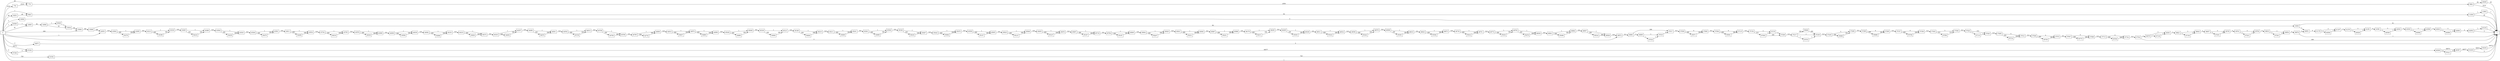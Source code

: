 digraph {
	graph [rankdir=LR]
	node [shape=rectangle]
	778 -> 779 [label=2519]
	779 -> 5982 [label=2559]
	5982 -> 1 [label=2519]
	5982 -> 25009 [label=40]
	5983 -> 11656 [label=50]
	11656 -> 1 [label=49]
	11656 -> 11963 [label=1]
	11963 -> 1 [label=1]
	14965 -> 14996 [label=82]
	14996 -> 15034 [label=81]
	14996 -> 63620 [label=1]
	15034 -> 15084 [label=82]
	15084 -> 15086 [label=391]
	15086 -> 15093 [label=82]
	15086 -> 42953 [label=309]
	15093 -> 1 [label=81]
	15093 -> 40851 [label=1]
	18251 -> 5983 [label=49]
	25009 -> 1 [label=40]
	30990 -> 1 [label=2]
	36971 -> 1 [label=2]
	36972 -> 36981 [label=313]
	36981 -> 36995 [label=4]
	36981 -> 37017 [label=309]
	36995 -> 37016 [label=3]
	36995 -> 47034 [label=1]
	37016 -> 37017 [label=4]
	37017 -> 37059 [label=313]
	37059 -> 37080 [label=4]
	37059 -> 55571 [label=309]
	37080 -> 37094 [label=313]
	37094 -> 37115 [label=4]
	37094 -> 55591 [label=309]
	37115 -> 37154 [label=313]
	37154 -> 37175 [label=3]
	37154 -> 47050 [label=310]
	37175 -> 37206 [label=4]
	37206 -> 37217 [label=313]
	37217 -> 37238 [label=3]
	37217 -> 47074 [label=1]
	37217 -> 55646 [label=309]
	37238 -> 37245 [label=313]
	37245 -> 37266 [label=4]
	37245 -> 55666 [label=309]
	37266 -> 37269 [label=313]
	37269 -> 37290 [label=4]
	37269 -> 55686 [label=309]
	37290 -> 37337 [label=313]
	37337 -> 37358 [label=4]
	37337 -> 55706 [label=309]
	37358 -> 37363 [label=313]
	37363 -> 37384 [label=3]
	37363 -> 47094 [label=310]
	37384 -> 37422 [label=313]
	37422 -> 37443 [label=312]
	37422 -> 47114 [label=1]
	37443 -> 37485 [label=313]
	37485 -> 37512 [label=4]
	37485 -> 55732 [label=309]
	37512 -> 37548 [label=313]
	37548 -> 37572 [label=4]
	37548 -> 55755 [label=309]
	37572 -> 37647 [label=313]
	37647 -> 37668 [label=4]
	37647 -> 55775 [label=309]
	37668 -> 37713 [label=313]
	37713 -> 37734 [label=4]
	37713 -> 55795 [label=309]
	37734 -> 37763 [label=313]
	37763 -> 1 [label=309]
	37763 -> 38370 [label=4]
	38370 -> 38391 [label=3]
	38370 -> 47134 [label=1]
	38391 -> 38621 [label=4]
	38621 -> 38642 [label=3]
	38621 -> 47154 [label=1]
	38642 -> 38657 [label=4]
	38657 -> 38705 [label=3]
	38657 -> 47201 [label=1]
	38705 -> 38761 [label=4]
	38761 -> 38782 [label=3]
	38761 -> 47221 [label=1]
	38782 -> 38833 [label=4]
	38833 -> 38854 [label=3]
	38833 -> 47241 [label=1]
	38854 -> 38878 [label=4]
	38878 -> 40851 [label=3]
	38878 -> 1 [label=1]
	40851 -> 41176 [label=4]
	41176 -> 41197 [label=3]
	41176 -> 64506 [label=1]
	41197 -> 41270 [label=4]
	41270 -> 41291 [label=3]
	41270 -> 64526 [label=1]
	41291 -> 41981 [label=4]
	41981 -> 42002 [label=3]
	41981 -> 64546 [label=1]
	42002 -> 42545 [label=4]
	42545 -> 42566 [label=3]
	42545 -> 64566 [label=1]
	42566 -> 42643 [label=4]
	42643 -> 42664 [label=3]
	42643 -> 64586 [label=1]
	42664 -> 42952 [label=4]
	42952 -> 1 [label=3]
	42952 -> 67279 [label=1]
	42953 -> 43064 [label=310]
	43064 -> 43085 [label=1]
	43064 -> 54378 [label=309]
	43085 -> 43213 [label=310]
	43213 -> 43234 [label=1]
	43213 -> 54398 [label=309]
	43234 -> 43465 [label=310]
	43465 -> 43486 [label=1]
	43465 -> 54418 [label=309]
	43486 -> 43504 [label=310]
	43504 -> 43525 [label=1]
	43504 -> 54438 [label=309]
	43525 -> 43549 [label=310]
	43549 -> 43591 [label=1]
	43549 -> 54479 [label=309]
	43591 -> 43611 [label=310]
	43611 -> 43632 [label=1]
	43611 -> 54499 [label=309]
	43632 -> 43744 [label=310]
	43744 -> 43765 [label=1]
	43744 -> 54519 [label=309]
	43765 -> 43978 [label=310]
	43978 -> 43999 [label=1]
	43978 -> 54539 [label=309]
	43999 -> 44008 [label=310]
	44008 -> 44038 [label=1]
	44008 -> 54568 [label=309]
	44038 -> 44082 [label=310]
	44082 -> 44103 [label=1]
	44082 -> 54588 [label=309]
	44103 -> 44233 [label=310]
	44233 -> 44272 [label=1]
	44233 -> 54626 [label=309]
	44272 -> 44323 [label=310]
	44323 -> 44357 [label=1]
	44323 -> 54659 [label=309]
	44357 -> 44480 [label=310]
	44480 -> 44501 [label=1]
	44480 -> 54679 [label=309]
	44501 -> 44554 [label=310]
	44554 -> 44614 [label=1]
	44554 -> 54738 [label=309]
	44614 -> 44748 [label=310]
	44748 -> 44769 [label=1]
	44748 -> 54758 [label=309]
	44769 -> 44785 [label=310]
	44785 -> 44806 [label=1]
	44785 -> 54778 [label=309]
	44806 -> 44914 [label=310]
	44914 -> 44974 [label=1]
	44914 -> 54837 [label=309]
	44974 -> 44998 [label=1]
	44974 -> 54860 [label=309]
	44998 -> 45028 [label=310]
	45028 -> 45049 [label=1]
	45028 -> 54880 [label=309]
	45049 -> 45100 [label=310]
	45100 -> 45121 [label=1]
	45100 -> 54900 [label=309]
	45121 -> 45189 [label=310]
	45189 -> 45210 [label=1]
	45189 -> 54920 [label=309]
	45210 -> 45211 [label=310]
	45211 -> 45241 [label=1]
	45211 -> 54949 [label=309]
	45241 -> 45281 [label=310]
	45281 -> 45302 [label=1]
	45281 -> 54969 [label=309]
	45302 -> 45340 [label=310]
	45340 -> 45407 [label=1]
	45340 -> 55035 [label=309]
	45407 -> 45442 [label=310]
	45442 -> 45470 [label=1]
	45442 -> 55062 [label=309]
	45470 -> 45559 [label=310]
	45559 -> 45605 [label=1]
	45559 -> 55107 [label=309]
	45605 -> 45625 [label=310]
	45625 -> 45646 [label=1]
	45625 -> 55127 [label=309]
	45646 -> 45655 [label=310]
	45655 -> 45676 [label=1]
	45655 -> 55147 [label=309]
	45676 -> 45697 [label=310]
	45697 -> 45718 [label=1]
	45697 -> 55167 [label=309]
	45718 -> 45784 [label=310]
	45784 -> 45805 [label=1]
	45784 -> 55187 [label=309]
	45805 -> 45904 [label=310]
	45904 -> 45925 [label=1]
	45904 -> 55207 [label=309]
	45925 -> 45931 [label=310]
	45931 -> 45956 [label=1]
	45931 -> 55231 [label=309]
	45956 -> 45967 [label=310]
	45967 -> 45988 [label=1]
	45967 -> 55251 [label=309]
	45988 -> 46179 [label=310]
	46179 -> 46200 [label=1]
	46179 -> 55271 [label=309]
	46200 -> 46295 [label=310]
	46295 -> 46328 [label=1]
	46295 -> 55303 [label=309]
	46328 -> 46511 [label=310]
	46511 -> 46532 [label=1]
	46511 -> 55323 [label=309]
	46532 -> 46558 [label=310]
	46558 -> 46579 [label=1]
	46558 -> 55343 [label=309]
	46579 -> 46589 [label=310]
	46589 -> 46610 [label=1]
	46589 -> 55363 [label=309]
	46610 -> 46643 [label=310]
	46643 -> 46673 [label=1]
	46643 -> 55392 [label=309]
	46673 -> 46730 [label=310]
	46730 -> 46751 [label=1]
	46730 -> 55412 [label=309]
	46751 -> 46772 [label=310]
	46772 -> 46793 [label=1]
	46772 -> 55432 [label=309]
	46793 -> 46838 [label=1]
	46793 -> 55476 [label=309]
	46838 -> 46841 [label=310]
	46841 -> 46862 [label=1]
	46841 -> 55496 [label=309]
	46862 -> 46907 [label=310]
	46907 -> 46928 [label=1]
	46907 -> 55516 [label=309]
	46928 -> 36972 [label=310]
	47034 -> 37016 [label=1]
	47050 -> 37175 [label=1]
	47050 -> 37206 [label=309]
	47074 -> 37238 [label=1]
	47094 -> 37384 [label=310]
	47114 -> 37443 [label=1]
	47134 -> 38391 [label=1]
	47154 -> 38642 [label=1]
	47201 -> 38705 [label=1]
	47221 -> 38782 [label=1]
	47241 -> 38854 [label=1]
	47254 -> 48369 [label=36577]
	48369 -> 48387 [label=36573]
	48369 -> 57411 [label=4]
	48387 -> 51635 [label=36577]
	51635 -> 1 [label=4]
	51635 -> 53234 [label=36573]
	53234 -> 1 [label=36573]
	54378 -> 43085 [label=309]
	54398 -> 43234 [label=309]
	54418 -> 43486 [label=309]
	54438 -> 43525 [label=309]
	54479 -> 43591 [label=309]
	54499 -> 43632 [label=309]
	54519 -> 43765 [label=309]
	54539 -> 43999 [label=309]
	54568 -> 44038 [label=309]
	54588 -> 44103 [label=309]
	54626 -> 44272 [label=309]
	54659 -> 44357 [label=309]
	54679 -> 44501 [label=309]
	54738 -> 44614 [label=309]
	54758 -> 44769 [label=309]
	54778 -> 44806 [label=309]
	54837 -> 44974 [label=309]
	54860 -> 44998 [label=309]
	54880 -> 45049 [label=309]
	54900 -> 45121 [label=309]
	54920 -> 45210 [label=309]
	54949 -> 45241 [label=309]
	54969 -> 45302 [label=309]
	55035 -> 45407 [label=309]
	55062 -> 45470 [label=309]
	55107 -> 45605 [label=309]
	55127 -> 45646 [label=309]
	55147 -> 45676 [label=309]
	55167 -> 45718 [label=309]
	55187 -> 45805 [label=309]
	55207 -> 45925 [label=309]
	55231 -> 45956 [label=309]
	55251 -> 45988 [label=309]
	55271 -> 46200 [label=309]
	55303 -> 46328 [label=309]
	55323 -> 46532 [label=309]
	55343 -> 46579 [label=309]
	55363 -> 46610 [label=309]
	55392 -> 46673 [label=309]
	55412 -> 46751 [label=309]
	55432 -> 46793 [label=309]
	55476 -> 46838 [label=309]
	55496 -> 46862 [label=309]
	55516 -> 46928 [label=309]
	55571 -> 37080 [label=309]
	55591 -> 37115 [label=309]
	55646 -> 37238 [label=309]
	55666 -> 37266 [label=309]
	55686 -> 37290 [label=309]
	55706 -> 37358 [label=309]
	55732 -> 37512 [label=309]
	55755 -> 37572 [label=309]
	55775 -> 37668 [label=309]
	55795 -> 37734 [label=309]
	57393 -> 47254 [label=4]
	57411 -> 48387 [label=4]
	63392 -> 1 [label=725]
	63583 -> 14965 [label=1]
	63620 -> 15034 [label=1]
	64506 -> 41197 [label=1]
	64526 -> 41291 [label=1]
	64546 -> 42002 [label=1]
	64566 -> 42566 [label=1]
	64586 -> 42664 [label=1]
	67279 -> 1 [label=1]
	0 -> 5983 [label=1]
	0 -> 779 [label=40]
	0 -> 36972 [label=3]
	0 -> 42953 [label=1]
	0 -> 47254 [label=36573]
	0 -> 778 [label=2519]
	0 -> 14965 [label=81]
	0 -> 18251 [label=49]
	0 -> 1 [label=1]
	0 -> 30990 [label=2]
	0 -> 36971 [label=2]
	0 -> 15084 [label=309]
	0 -> 57393 [label=4]
	0 -> 63392 [label=725]
	0 -> 63583 [label=1]
}
